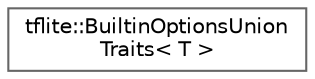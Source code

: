 digraph "Graphical Class Hierarchy"
{
 // LATEX_PDF_SIZE
  bgcolor="transparent";
  edge [fontname=Helvetica,fontsize=10,labelfontname=Helvetica,labelfontsize=10];
  node [fontname=Helvetica,fontsize=10,shape=box,height=0.2,width=0.4];
  rankdir="LR";
  Node0 [id="Node000000",label="tflite::BuiltinOptionsUnion\lTraits\< T \>",height=0.2,width=0.4,color="grey40", fillcolor="white", style="filled",URL="$structtflite_1_1_builtin_options_union_traits.html",tooltip=" "];
}
